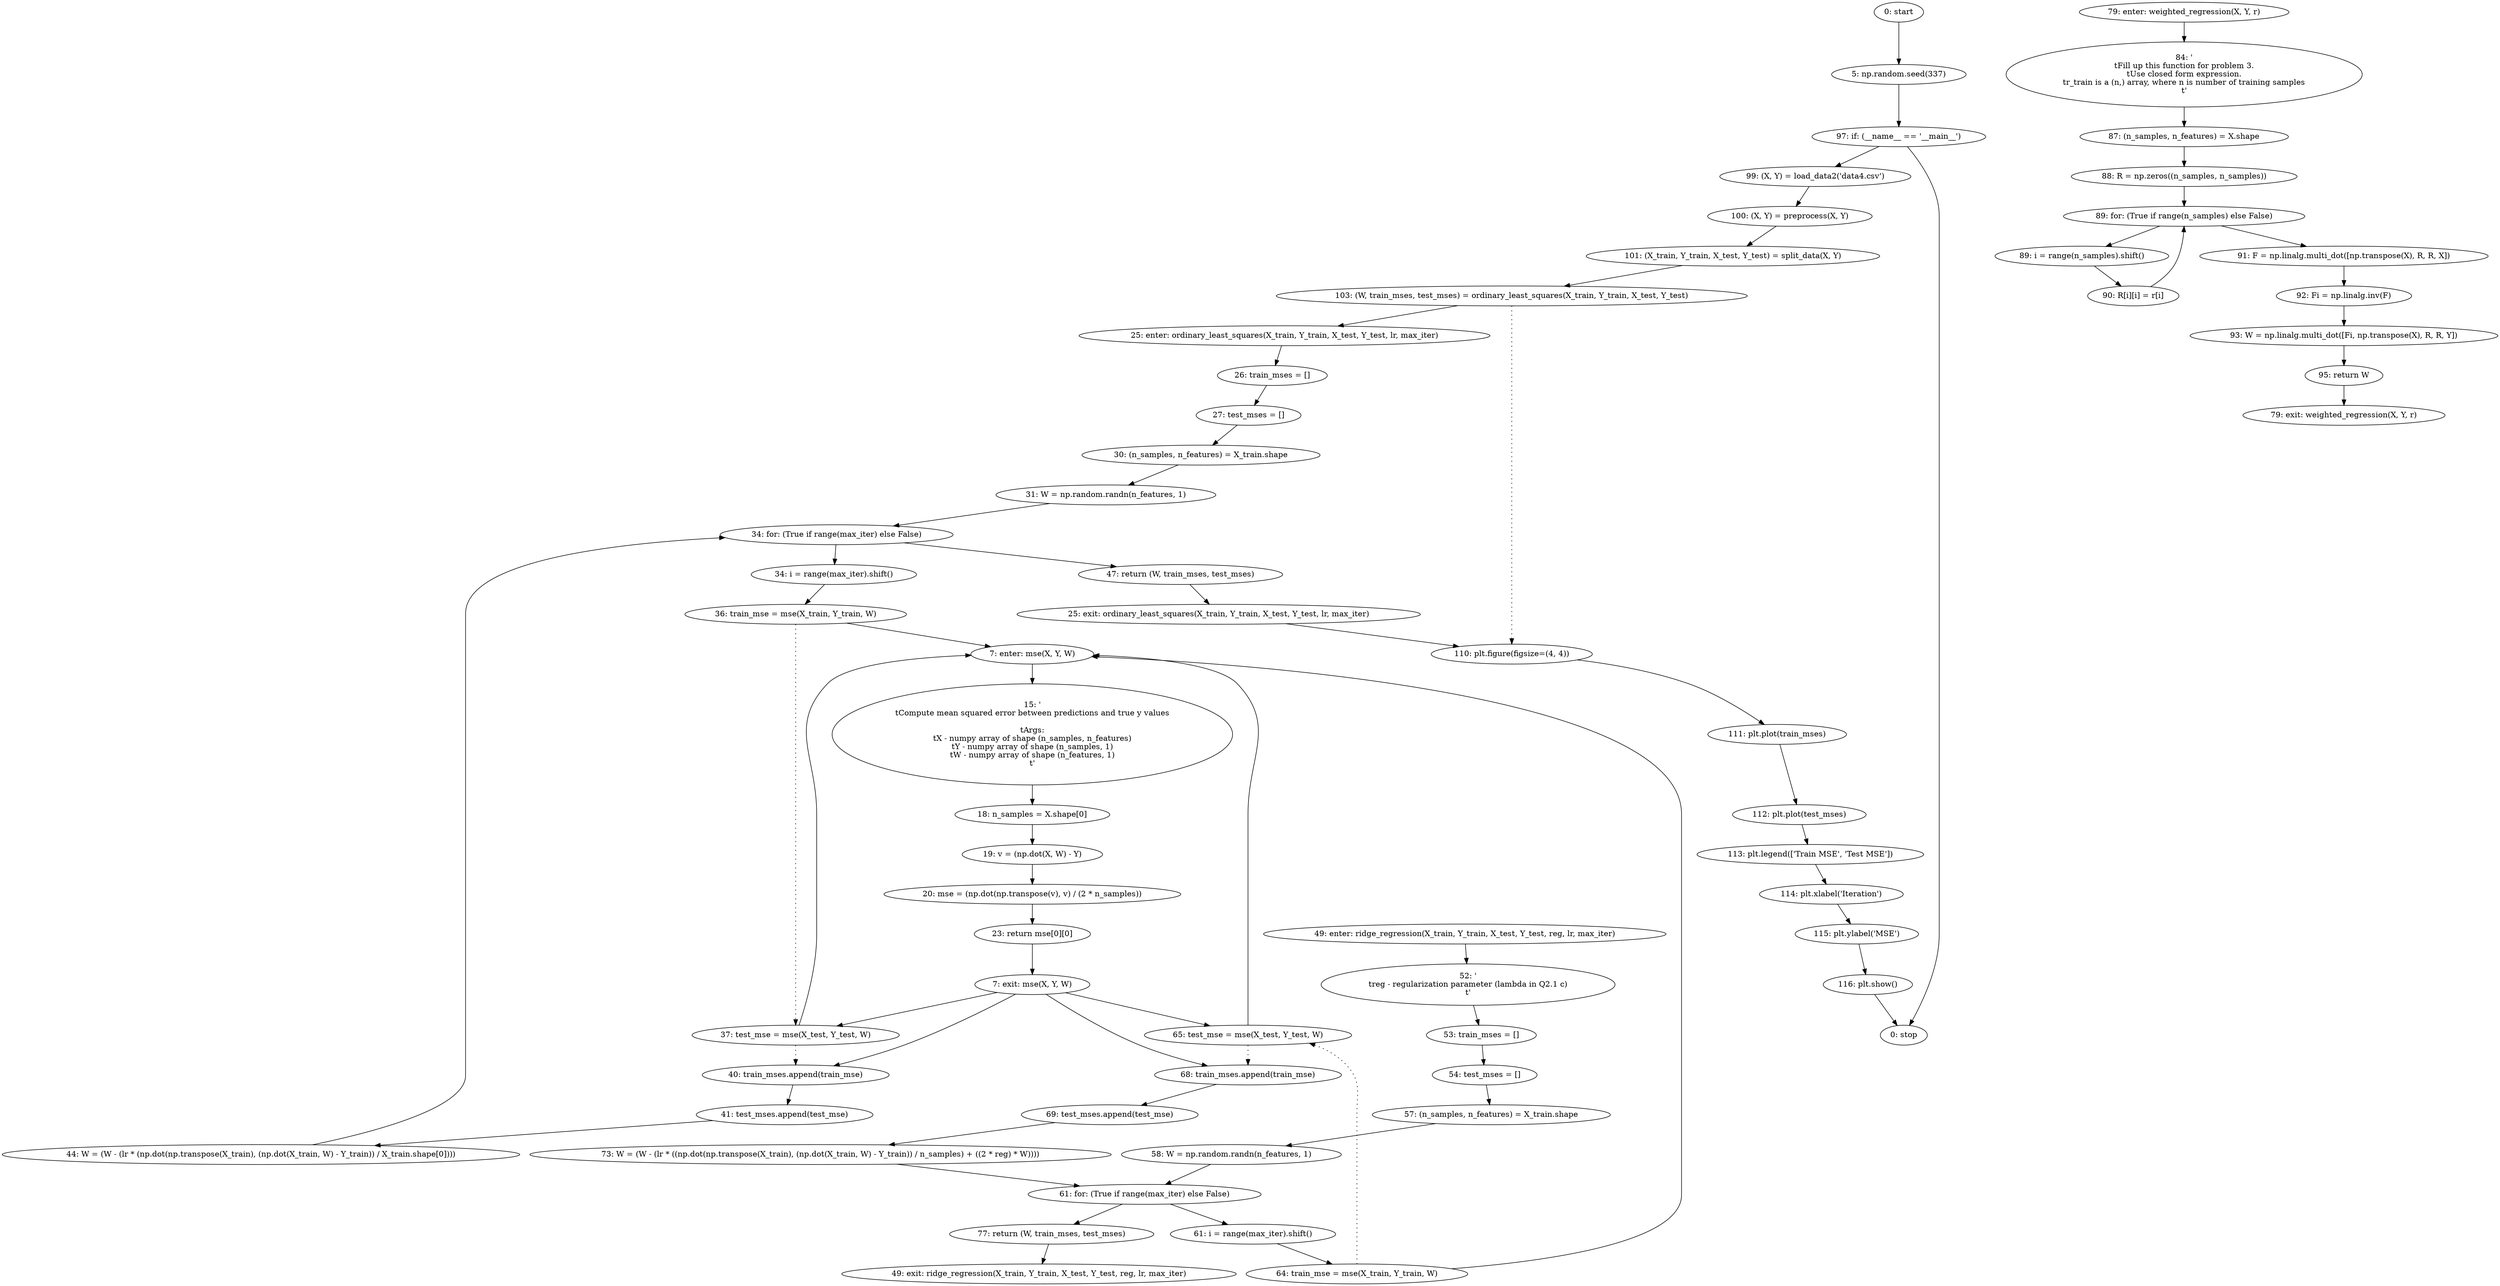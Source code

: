 strict digraph "" {
	node [label="\N"];
	0	 [label="0: start"];
	1	 [label="5: np.random.seed(337)"];
	0 -> 1;
	50	 [label="97: if: (__name__ == '__main__')"];
	1 -> 50;
	51	 [label="99: (X, Y) = load_data2('data4.csv')"];
	50 -> 51;
	62	 [label="0: stop"];
	50 -> 62;
	2	 [label="7: enter: mse(X, Y, W)"];
	4	 [label="15: '\n\tCompute mean squared error between predictions and true y values\n\n\tArgs:\n\tX - numpy array of shape (n_samples, n_features)\n\tY \
- numpy array of shape (n_samples, 1)\n\tW - numpy array of shape (n_features, 1)\n\t'"];
	2 -> 4;
	5	 [label="18: n_samples = X.shape[0]"];
	4 -> 5;
	17	 [label="36: train_mse = mse(X_train, Y_train, W)"];
	17 -> 2;
	18	 [label="37: test_mse = mse(X_test, Y_test, W)"];
	17 -> 18	 [style=dotted,
		weight=100];
	18 -> 2;
	19	 [label="40: train_mses.append(train_mse)"];
	18 -> 19	 [style=dotted,
		weight=100];
	20	 [label="41: test_mses.append(test_mse)"];
	19 -> 20;
	32	 [label="64: train_mse = mse(X_train, Y_train, W)"];
	32 -> 2;
	33	 [label="65: test_mse = mse(X_test, Y_test, W)"];
	32 -> 33	 [style=dotted,
		weight=100];
	33 -> 2;
	34	 [label="68: train_mses.append(train_mse)"];
	33 -> 34	 [style=dotted,
		weight=100];
	35	 [label="69: test_mses.append(test_mse)"];
	34 -> 35;
	3	 [label="7: exit: mse(X, Y, W)"];
	3 -> 18;
	3 -> 19;
	3 -> 33;
	3 -> 34;
	8	 [label="23: return mse[0][0]"];
	8 -> 3;
	6	 [label="19: v = (np.dot(X, W) - Y)"];
	5 -> 6;
	7	 [label="20: mse = (np.dot(np.transpose(v), v) / (2 * n_samples))"];
	6 -> 7;
	7 -> 8;
	9	 [label="25: enter: ordinary_least_squares(X_train, Y_train, X_test, Y_test, lr, max_iter)"];
	11	 [label="26: train_mses = []"];
	9 -> 11;
	12	 [label="27: test_mses = []"];
	11 -> 12;
	54	 [label="103: (W, train_mses, test_mses) = ordinary_least_squares(X_train, Y_train, X_test, Y_test)"];
	54 -> 9;
	55	 [label="110: plt.figure(figsize=(4, 4))"];
	54 -> 55	 [style=dotted,
		weight=100];
	56	 [label="111: plt.plot(train_mses)"];
	55 -> 56;
	10	 [label="25: exit: ordinary_least_squares(X_train, Y_train, X_test, Y_test, lr, max_iter)"];
	10 -> 55;
	22	 [label="47: return (W, train_mses, test_mses)"];
	22 -> 10;
	13	 [label="30: (n_samples, n_features) = X_train.shape"];
	12 -> 13;
	14	 [label="31: W = np.random.randn(n_features, 1)"];
	13 -> 14;
	15	 [label="34: for: (True if range(max_iter) else False)"];
	14 -> 15;
	15 -> 22;
	16	 [label="34: i = range(max_iter).shift()"];
	15 -> 16;
	16 -> 17;
	21	 [label="44: W = (W - (lr * (np.dot(np.transpose(X_train), (np.dot(X_train, W) - Y_train)) / X_train.shape[0])))"];
	21 -> 15;
	20 -> 21;
	23	 [label="49: enter: ridge_regression(X_train, Y_train, X_test, Y_test, reg, lr, max_iter)"];
	25	 [label="52: '\n\treg - regularization parameter (lambda in Q2.1 c)\n\t'"];
	23 -> 25;
	26	 [label="53: train_mses = []"];
	25 -> 26;
	24	 [label="49: exit: ridge_regression(X_train, Y_train, X_test, Y_test, reg, lr, max_iter)"];
	37	 [label="77: return (W, train_mses, test_mses)"];
	37 -> 24;
	27	 [label="54: test_mses = []"];
	26 -> 27;
	28	 [label="57: (n_samples, n_features) = X_train.shape"];
	27 -> 28;
	29	 [label="58: W = np.random.randn(n_features, 1)"];
	28 -> 29;
	30	 [label="61: for: (True if range(max_iter) else False)"];
	29 -> 30;
	30 -> 37;
	31	 [label="61: i = range(max_iter).shift()"];
	30 -> 31;
	31 -> 32;
	36	 [label="73: W = (W - (lr * ((np.dot(np.transpose(X_train), (np.dot(X_train, W) - Y_train)) / n_samples) + ((2 * reg) * W))))"];
	36 -> 30;
	35 -> 36;
	38	 [label="79: enter: weighted_regression(X, Y, r)"];
	40	 [label="84: '\n\tFill up this function for problem 3.\n\tUse closed form expression.\n\tr_train is a (n,) array, where n is number of training \
samples\n\t'"];
	38 -> 40;
	41	 [label="87: (n_samples, n_features) = X.shape"];
	40 -> 41;
	39	 [label="79: exit: weighted_regression(X, Y, r)"];
	49	 [label="95: return W"];
	49 -> 39;
	42	 [label="88: R = np.zeros((n_samples, n_samples))"];
	41 -> 42;
	43	 [label="89: for: (True if range(n_samples) else False)"];
	42 -> 43;
	44	 [label="89: i = range(n_samples).shift()"];
	43 -> 44;
	46	 [label="91: F = np.linalg.multi_dot([np.transpose(X), R, R, X])"];
	43 -> 46;
	45	 [label="90: R[i][i] = r[i]"];
	44 -> 45;
	47	 [label="92: Fi = np.linalg.inv(F)"];
	46 -> 47;
	45 -> 43;
	48	 [label="93: W = np.linalg.multi_dot([Fi, np.transpose(X), R, R, Y])"];
	47 -> 48;
	48 -> 49;
	52	 [label="100: (X, Y) = preprocess(X, Y)"];
	51 -> 52;
	53	 [label="101: (X_train, Y_train, X_test, Y_test) = split_data(X, Y)"];
	52 -> 53;
	53 -> 54;
	57	 [label="112: plt.plot(test_mses)"];
	56 -> 57;
	58	 [label="113: plt.legend(['Train MSE', 'Test MSE'])"];
	57 -> 58;
	59	 [label="114: plt.xlabel('Iteration')"];
	58 -> 59;
	60	 [label="115: plt.ylabel('MSE')"];
	59 -> 60;
	61	 [label="116: plt.show()"];
	60 -> 61;
	61 -> 62;
}

